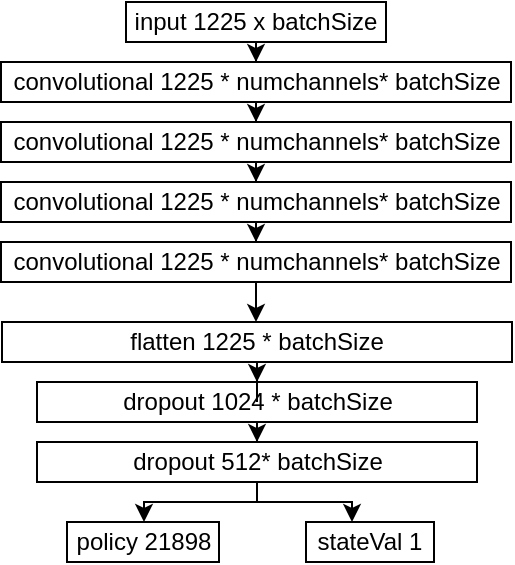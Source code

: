 <mxfile version="15.7.3" type="device"><diagram id="YAF0l8NjnB5oZHwazpp_" name="Page-1"><mxGraphModel dx="914" dy="899" grid="1" gridSize="10" guides="1" tooltips="1" connect="1" arrows="1" fold="1" page="1" pageScale="1" pageWidth="827" pageHeight="1169" math="0" shadow="0"><root><mxCell id="0"/><mxCell id="1" parent="0"/><mxCell id="DUYkoSSHfIoLZg4fGO8O-5" value="" style="edgeStyle=orthogonalEdgeStyle;rounded=0;orthogonalLoop=1;jettySize=auto;html=1;" edge="1" parent="1" source="DUYkoSSHfIoLZg4fGO8O-2" target="DUYkoSSHfIoLZg4fGO8O-4"><mxGeometry relative="1" as="geometry"/></mxCell><mxCell id="DUYkoSSHfIoLZg4fGO8O-2" value="input 1225 x batchSize" style="rounded=0;whiteSpace=wrap;html=1;" vertex="1" parent="1"><mxGeometry x="350" y="430" width="130" height="20" as="geometry"/></mxCell><mxCell id="DUYkoSSHfIoLZg4fGO8O-22" value="" style="edgeStyle=orthogonalEdgeStyle;rounded=0;orthogonalLoop=1;jettySize=auto;html=1;" edge="1" parent="1" source="DUYkoSSHfIoLZg4fGO8O-4" target="DUYkoSSHfIoLZg4fGO8O-21"><mxGeometry relative="1" as="geometry"/></mxCell><mxCell id="DUYkoSSHfIoLZg4fGO8O-4" value="convolutional 1225 * numchannels* batchSize" style="whiteSpace=wrap;html=1;rounded=0;" vertex="1" parent="1"><mxGeometry x="287.5" y="460" width="255" height="20" as="geometry"/></mxCell><mxCell id="DUYkoSSHfIoLZg4fGO8O-29" value="" style="edgeStyle=orthogonalEdgeStyle;rounded=0;orthogonalLoop=1;jettySize=auto;html=1;" edge="1" parent="1" source="DUYkoSSHfIoLZg4fGO8O-18" target="DUYkoSSHfIoLZg4fGO8O-28"><mxGeometry relative="1" as="geometry"/></mxCell><mxCell id="DUYkoSSHfIoLZg4fGO8O-18" value="dropout 1024 * batchSize" style="whiteSpace=wrap;html=1;rounded=0;" vertex="1" parent="1"><mxGeometry x="305.5" y="620" width="220" height="20" as="geometry"/></mxCell><mxCell id="DUYkoSSHfIoLZg4fGO8O-24" value="" style="edgeStyle=orthogonalEdgeStyle;rounded=0;orthogonalLoop=1;jettySize=auto;html=1;" edge="1" parent="1" source="DUYkoSSHfIoLZg4fGO8O-21" target="DUYkoSSHfIoLZg4fGO8O-23"><mxGeometry relative="1" as="geometry"/></mxCell><mxCell id="DUYkoSSHfIoLZg4fGO8O-21" value="convolutional 1225 * numchannels* batchSize" style="whiteSpace=wrap;html=1;rounded=0;" vertex="1" parent="1"><mxGeometry x="287.5" y="490" width="255" height="20" as="geometry"/></mxCell><mxCell id="DUYkoSSHfIoLZg4fGO8O-26" value="" style="edgeStyle=orthogonalEdgeStyle;rounded=0;orthogonalLoop=1;jettySize=auto;html=1;" edge="1" parent="1" source="DUYkoSSHfIoLZg4fGO8O-23" target="DUYkoSSHfIoLZg4fGO8O-25"><mxGeometry relative="1" as="geometry"/></mxCell><mxCell id="DUYkoSSHfIoLZg4fGO8O-23" value="convolutional 1225 * numchannels* batchSize" style="whiteSpace=wrap;html=1;rounded=0;" vertex="1" parent="1"><mxGeometry x="287.5" y="520" width="255" height="20" as="geometry"/></mxCell><mxCell id="DUYkoSSHfIoLZg4fGO8O-38" style="edgeStyle=orthogonalEdgeStyle;rounded=0;orthogonalLoop=1;jettySize=auto;html=1;entryX=0.5;entryY=0;entryDx=0;entryDy=0;" edge="1" parent="1" source="DUYkoSSHfIoLZg4fGO8O-25" target="DUYkoSSHfIoLZg4fGO8O-34"><mxGeometry relative="1" as="geometry"/></mxCell><mxCell id="DUYkoSSHfIoLZg4fGO8O-25" value="convolutional 1225 * numchannels* batchSize" style="whiteSpace=wrap;html=1;rounded=0;" vertex="1" parent="1"><mxGeometry x="287.5" y="550" width="255" height="20" as="geometry"/></mxCell><mxCell id="DUYkoSSHfIoLZg4fGO8O-31" value="" style="edgeStyle=orthogonalEdgeStyle;rounded=0;orthogonalLoop=1;jettySize=auto;html=1;" edge="1" parent="1" source="DUYkoSSHfIoLZg4fGO8O-28" target="DUYkoSSHfIoLZg4fGO8O-30"><mxGeometry relative="1" as="geometry"><Array as="points"><mxPoint x="416" y="680"/><mxPoint x="359" y="680"/></Array></mxGeometry></mxCell><mxCell id="DUYkoSSHfIoLZg4fGO8O-33" value="" style="edgeStyle=orthogonalEdgeStyle;rounded=0;orthogonalLoop=1;jettySize=auto;html=1;" edge="1" parent="1" source="DUYkoSSHfIoLZg4fGO8O-28" target="DUYkoSSHfIoLZg4fGO8O-32"><mxGeometry relative="1" as="geometry"><Array as="points"><mxPoint x="416" y="680"/><mxPoint x="463" y="680"/></Array></mxGeometry></mxCell><mxCell id="DUYkoSSHfIoLZg4fGO8O-28" value="dropout 512* batchSize" style="whiteSpace=wrap;html=1;rounded=0;" vertex="1" parent="1"><mxGeometry x="305.5" y="650" width="220" height="20" as="geometry"/></mxCell><mxCell id="DUYkoSSHfIoLZg4fGO8O-30" value="policy 21898" style="whiteSpace=wrap;html=1;rounded=0;" vertex="1" parent="1"><mxGeometry x="320.5" y="690" width="76" height="20" as="geometry"/></mxCell><mxCell id="DUYkoSSHfIoLZg4fGO8O-32" value="stateVal 1" style="whiteSpace=wrap;html=1;rounded=0;" vertex="1" parent="1"><mxGeometry x="440" y="690" width="64" height="20" as="geometry"/></mxCell><mxCell id="DUYkoSSHfIoLZg4fGO8O-37" style="edgeStyle=orthogonalEdgeStyle;rounded=0;orthogonalLoop=1;jettySize=auto;html=1;entryX=0.5;entryY=0;entryDx=0;entryDy=0;" edge="1" parent="1" source="DUYkoSSHfIoLZg4fGO8O-34" target="DUYkoSSHfIoLZg4fGO8O-18"><mxGeometry relative="1" as="geometry"/></mxCell><mxCell id="DUYkoSSHfIoLZg4fGO8O-34" value="flatten 1225 * batchSize" style="whiteSpace=wrap;html=1;rounded=0;" vertex="1" parent="1"><mxGeometry x="288" y="590" width="255" height="20" as="geometry"/></mxCell></root></mxGraphModel></diagram></mxfile>
